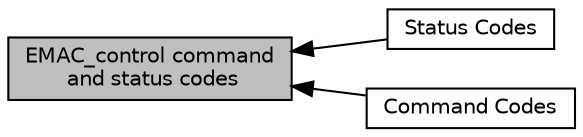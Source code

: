 digraph "EMAC_control command and status codes"
{
  edge [fontname="Helvetica",fontsize="10",labelfontname="Helvetica",labelfontsize="10"];
  node [fontname="Helvetica",fontsize="10",shape=record];
  rankdir=LR;
  Node0 [label="EMAC_control command\l and status codes",height=0.2,width=0.4,color="black", fillcolor="grey75", style="filled", fontcolor="black"];
  Node1 [label="Status Codes",height=0.2,width=0.4,color="black", fillcolor="white", style="filled",URL="$group___e_m_a_c___s_t_a_t_u_s.html"];
  Node2 [label="Command Codes",height=0.2,width=0.4,color="black", fillcolor="white", style="filled",URL="$group___e_m_a_c___c_m_d.html"];
  Node0->Node1 [shape=plaintext, dir="back", style="solid"];
  Node0->Node2 [shape=plaintext, dir="back", style="solid"];
}
